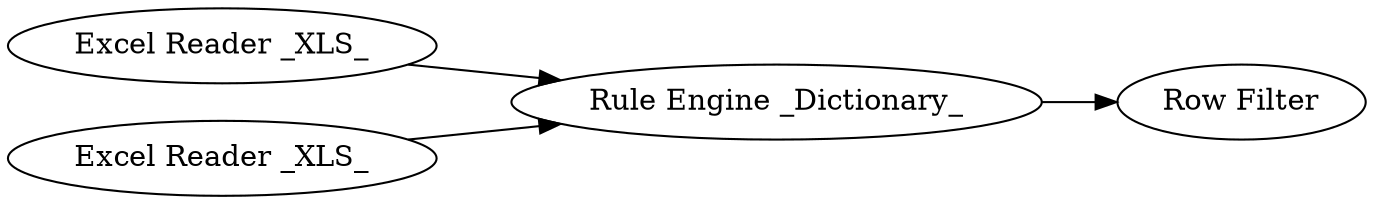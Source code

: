 digraph {
	62 -> 72
	72 -> 74
	71 -> 72
	72 [label="Rule Engine _Dictionary_"]
	62 [label="Excel Reader _XLS_"]
	71 [label="Excel Reader _XLS_"]
	74 [label="Row Filter"]
	rankdir=LR
}
